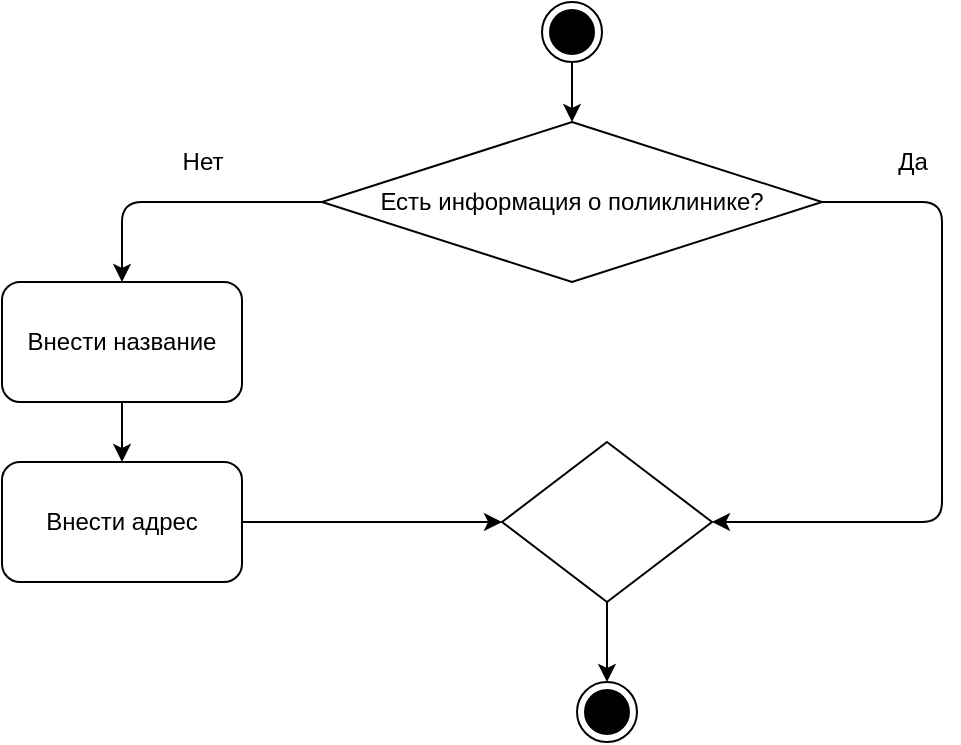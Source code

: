 <mxfile version="13.8.8" type="github"><diagram id="QP9W7iWfMStrceJJl8ar" name="Page-1"><mxGraphModel dx="898" dy="511" grid="1" gridSize="10" guides="1" tooltips="1" connect="1" arrows="1" fold="1" page="1" pageScale="1" pageWidth="827" pageHeight="1169" math="0" shadow="0"><root><mxCell id="0"/><mxCell id="1" parent="0"/><mxCell id="_MY22uhwHhEyoPYIBBfD-2" value="" style="ellipse;html=1;shape=endState;fillColor=#000000;strokeColor=#000000;" vertex="1" parent="1"><mxGeometry x="400" y="20" width="30" height="30" as="geometry"/></mxCell><mxCell id="_MY22uhwHhEyoPYIBBfD-5" value="" style="endArrow=classic;html=1;exitX=0.5;exitY=1;exitDx=0;exitDy=0;entryX=0.5;entryY=0;entryDx=0;entryDy=0;" edge="1" parent="1" source="_MY22uhwHhEyoPYIBBfD-2" target="_MY22uhwHhEyoPYIBBfD-6"><mxGeometry width="50" height="50" relative="1" as="geometry"><mxPoint x="390" y="110" as="sourcePoint"/><mxPoint x="414" y="90" as="targetPoint"/></mxGeometry></mxCell><mxCell id="_MY22uhwHhEyoPYIBBfD-6" value="Есть информация о поликлинике?" style="rhombus;whiteSpace=wrap;html=1;" vertex="1" parent="1"><mxGeometry x="290" y="80" width="250" height="80" as="geometry"/></mxCell><mxCell id="_MY22uhwHhEyoPYIBBfD-7" value="Да" style="text;html=1;resizable=0;autosize=1;align=center;verticalAlign=middle;points=[];fillColor=none;strokeColor=none;rounded=0;" vertex="1" parent="1"><mxGeometry x="570" y="90" width="30" height="20" as="geometry"/></mxCell><mxCell id="_MY22uhwHhEyoPYIBBfD-8" value="Нет" style="text;html=1;resizable=0;autosize=1;align=center;verticalAlign=middle;points=[];fillColor=none;strokeColor=none;rounded=0;" vertex="1" parent="1"><mxGeometry x="210" y="90" width="40" height="20" as="geometry"/></mxCell><mxCell id="_MY22uhwHhEyoPYIBBfD-9" value="" style="endArrow=classic;html=1;exitX=0;exitY=0.5;exitDx=0;exitDy=0;edgeStyle=orthogonalEdgeStyle;entryX=0.5;entryY=0;entryDx=0;entryDy=0;" edge="1" parent="1" source="_MY22uhwHhEyoPYIBBfD-6" target="_MY22uhwHhEyoPYIBBfD-11"><mxGeometry width="50" height="50" relative="1" as="geometry"><mxPoint x="390" y="110" as="sourcePoint"/><mxPoint x="180" y="120" as="targetPoint"/></mxGeometry></mxCell><mxCell id="_MY22uhwHhEyoPYIBBfD-10" value="" style="endArrow=classic;html=1;exitX=1;exitY=0.5;exitDx=0;exitDy=0;entryX=1;entryY=0.5;entryDx=0;entryDy=0;edgeStyle=orthogonalEdgeStyle;" edge="1" parent="1" source="_MY22uhwHhEyoPYIBBfD-6" target="_MY22uhwHhEyoPYIBBfD-14"><mxGeometry width="50" height="50" relative="1" as="geometry"><mxPoint x="390" y="110" as="sourcePoint"/><mxPoint x="670" y="120" as="targetPoint"/><Array as="points"><mxPoint x="600" y="120"/><mxPoint x="600" y="280"/></Array></mxGeometry></mxCell><mxCell id="_MY22uhwHhEyoPYIBBfD-11" value="Внести название" style="rounded=1;whiteSpace=wrap;html=1;" vertex="1" parent="1"><mxGeometry x="130" y="160" width="120" height="60" as="geometry"/></mxCell><mxCell id="_MY22uhwHhEyoPYIBBfD-12" value="Внести адрес" style="rounded=1;whiteSpace=wrap;html=1;" vertex="1" parent="1"><mxGeometry x="130" y="250" width="120" height="60" as="geometry"/></mxCell><mxCell id="_MY22uhwHhEyoPYIBBfD-13" value="" style="endArrow=classic;html=1;exitX=0.5;exitY=1;exitDx=0;exitDy=0;entryX=0.5;entryY=0;entryDx=0;entryDy=0;" edge="1" parent="1" source="_MY22uhwHhEyoPYIBBfD-11" target="_MY22uhwHhEyoPYIBBfD-12"><mxGeometry width="50" height="50" relative="1" as="geometry"><mxPoint x="390" y="380" as="sourcePoint"/><mxPoint x="440" y="330" as="targetPoint"/></mxGeometry></mxCell><mxCell id="_MY22uhwHhEyoPYIBBfD-14" value="" style="rhombus;whiteSpace=wrap;html=1;" vertex="1" parent="1"><mxGeometry x="380" y="240" width="105" height="80" as="geometry"/></mxCell><mxCell id="_MY22uhwHhEyoPYIBBfD-15" value="" style="endArrow=classic;html=1;exitX=1;exitY=0.5;exitDx=0;exitDy=0;" edge="1" parent="1" source="_MY22uhwHhEyoPYIBBfD-12" target="_MY22uhwHhEyoPYIBBfD-14"><mxGeometry width="50" height="50" relative="1" as="geometry"><mxPoint x="390" y="290" as="sourcePoint"/><mxPoint x="440" y="240" as="targetPoint"/></mxGeometry></mxCell><mxCell id="_MY22uhwHhEyoPYIBBfD-16" value="" style="endArrow=classic;html=1;exitX=0.5;exitY=1;exitDx=0;exitDy=0;entryX=0.5;entryY=0;entryDx=0;entryDy=0;" edge="1" parent="1" source="_MY22uhwHhEyoPYIBBfD-14" target="_MY22uhwHhEyoPYIBBfD-17"><mxGeometry width="50" height="50" relative="1" as="geometry"><mxPoint x="390" y="290" as="sourcePoint"/><mxPoint x="433" y="350" as="targetPoint"/></mxGeometry></mxCell><mxCell id="_MY22uhwHhEyoPYIBBfD-17" value="" style="ellipse;html=1;shape=endState;fillColor=#000000;strokeColor=#000000;" vertex="1" parent="1"><mxGeometry x="417.5" y="360" width="30" height="30" as="geometry"/></mxCell></root></mxGraphModel></diagram></mxfile>